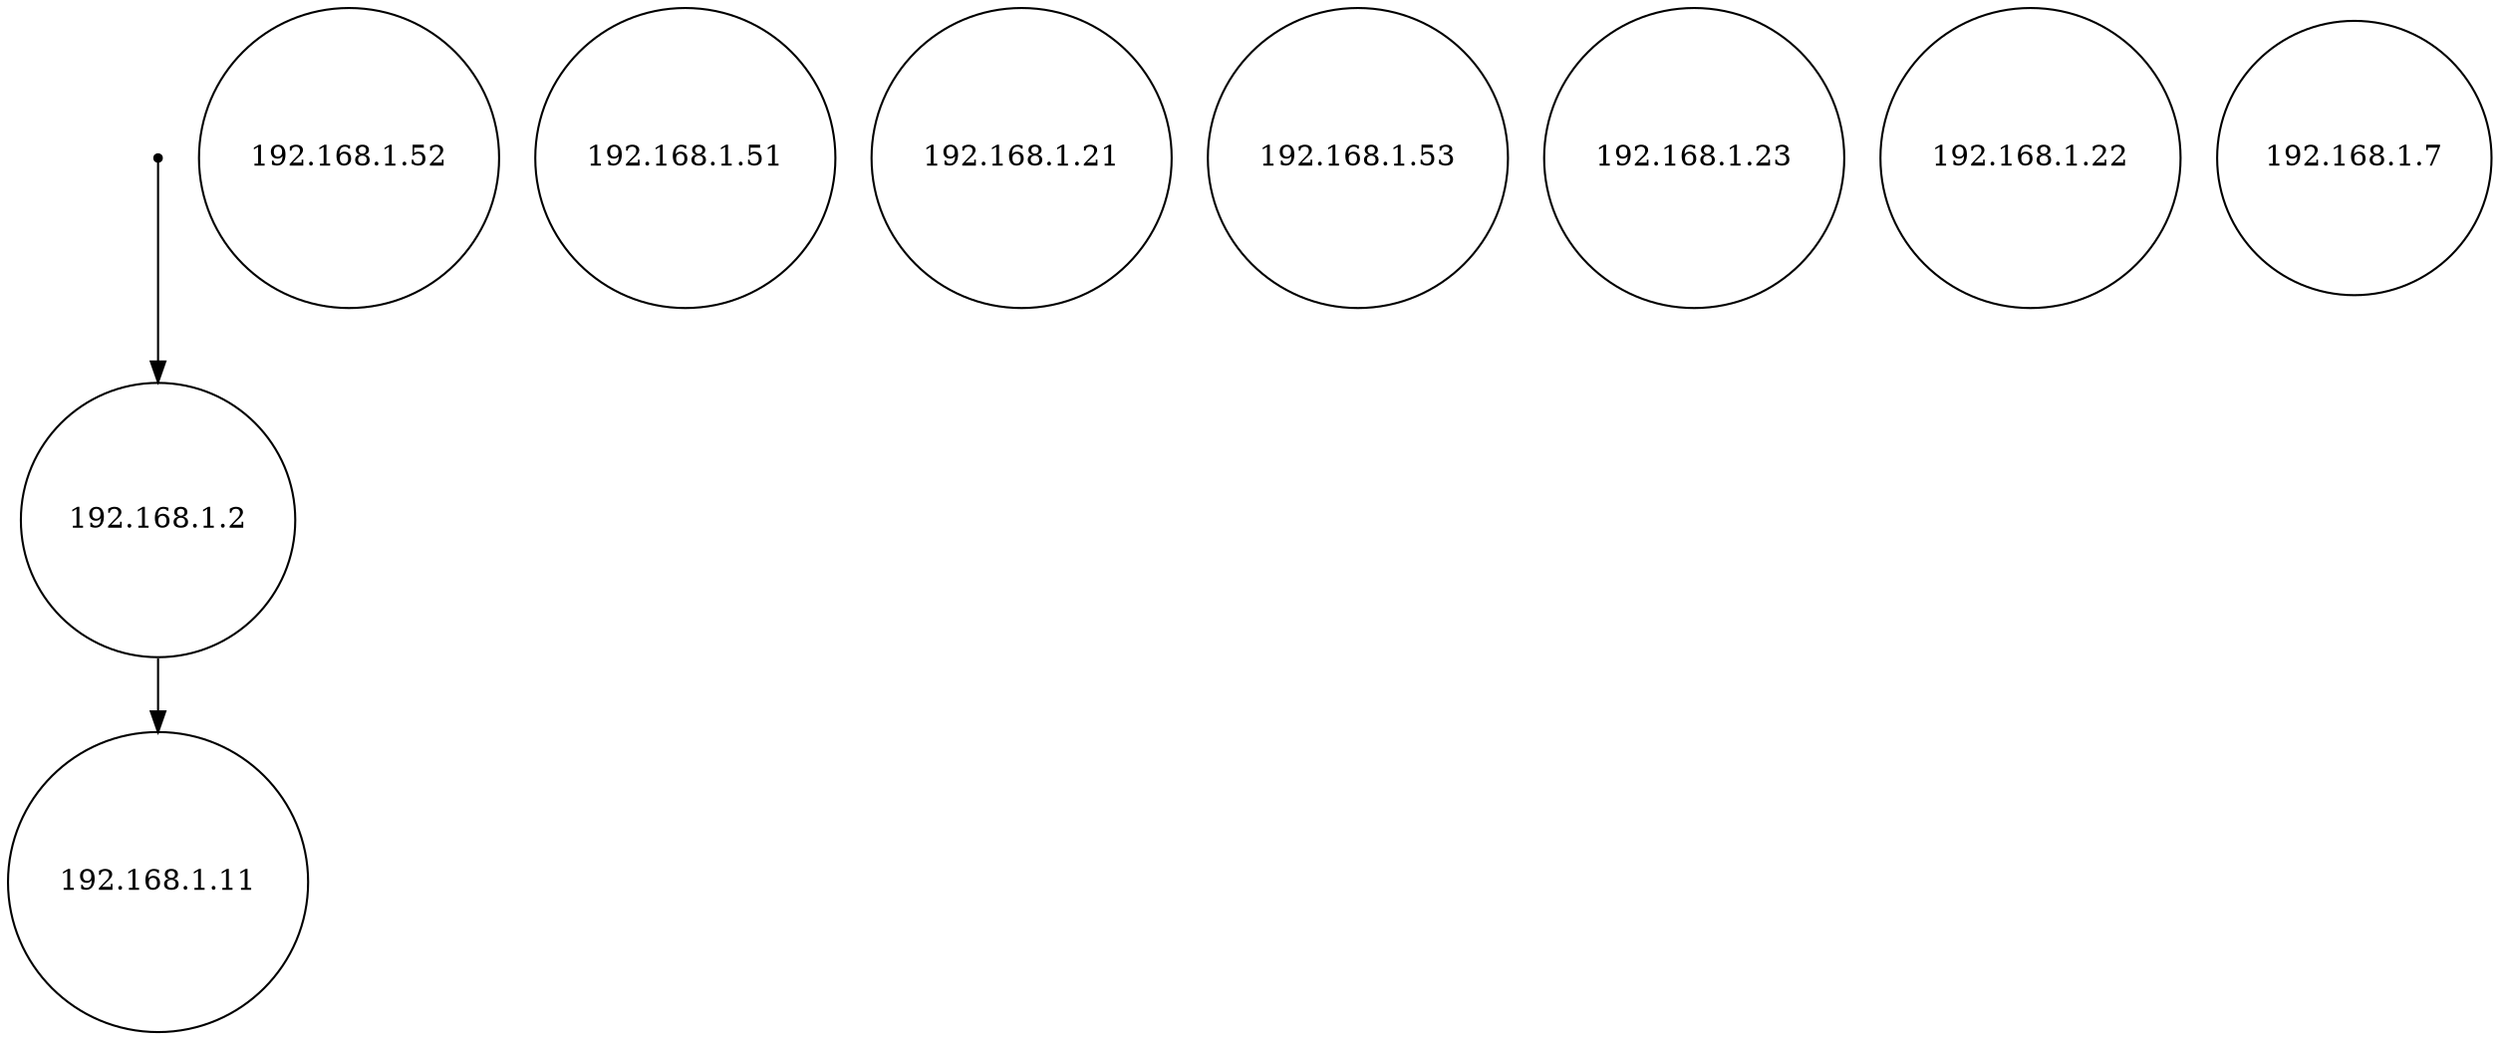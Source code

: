 digraph LTS {
S00[shape=point]
S0[label="192.168.1.52",shape=circle];
S1[label="192.168.1.51",shape=circle];
S2[label="192.168.1.21",shape=circle];
S3[label="192.168.1.2",shape=circle];
S4[label="192.168.1.53",shape=circle];
S5[label="192.168.1.23",shape=circle];
S6[label="192.168.1.11",shape=circle];
S7[label="192.168.1.22",shape=circle];
S8[label="192.168.1.7",shape=circle];
S00 -> S3
S3 -> S6
}